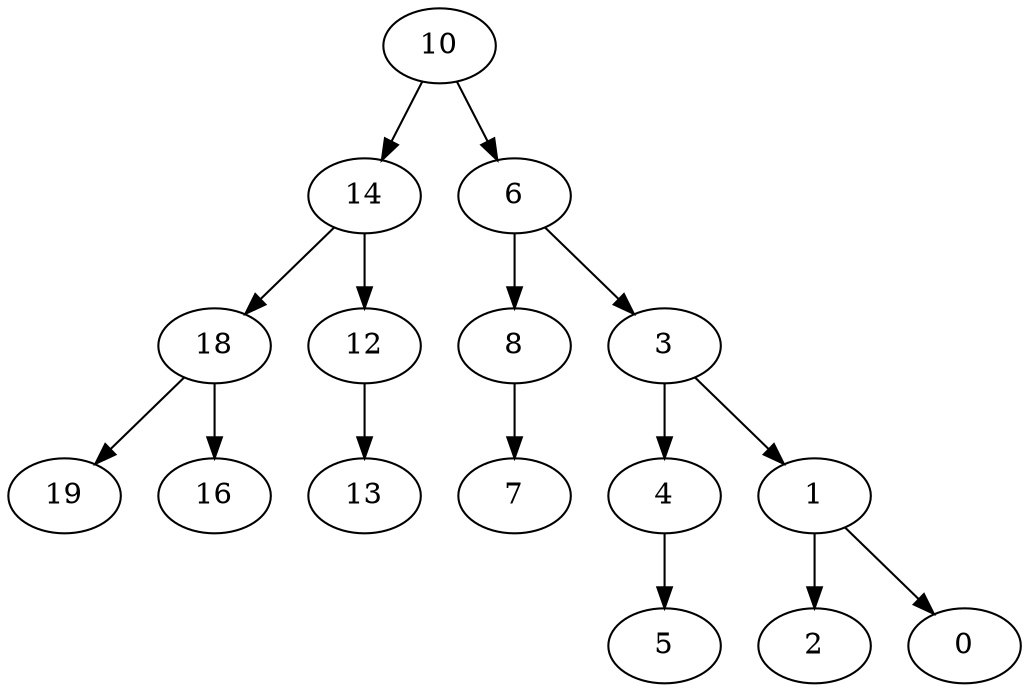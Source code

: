 digraph {
  n10 [label="10" pos="4.0,4.0!" ]
  n14 [label="14" pos="8.0,3.0!" ]
  n18 [label="18" pos="10.0,2.0!" ]
  n19 [label="19" pos="11.0,1.0!" ]
  n16 [label="16" pos="9.0,1.0!" ]
  n12 [label="12" pos="6.0,2.0!" ]
  n13 [label="13" pos="7.0,1.0!" ]
  n6 [label="6" pos="0.0,3.0!" ]
  n8 [label="8" pos="2.0,2.0!" ]
  n7 [label="7" pos="1.0,1.0!" ]
  n3 [label="3" pos="-2.0,2.0!" ]
  n4 [label="4" pos="-1.0,1.0!" ]
  n5 [label="5" pos="-0.5,0.0!" ]
  n1 [label="1" pos="-3.0,1.0!" ]
  n2 [label="2" pos="-2.5,0.0!" ]
  n0 [label="0" pos="-3.5,0.0!" ]
  n10 -> n14 
  n14 -> n18 
  n18 -> n19 
  n18 -> n16 
  n14 -> n12 
  n12 -> n13 
  n10 -> n6 
  n6 -> n8 
  n8 -> n7 
  n6 -> n3 
  n3 -> n4 
  n4 -> n5 
  n3 -> n1 
  n1 -> n2 
  n1 -> n0 
}